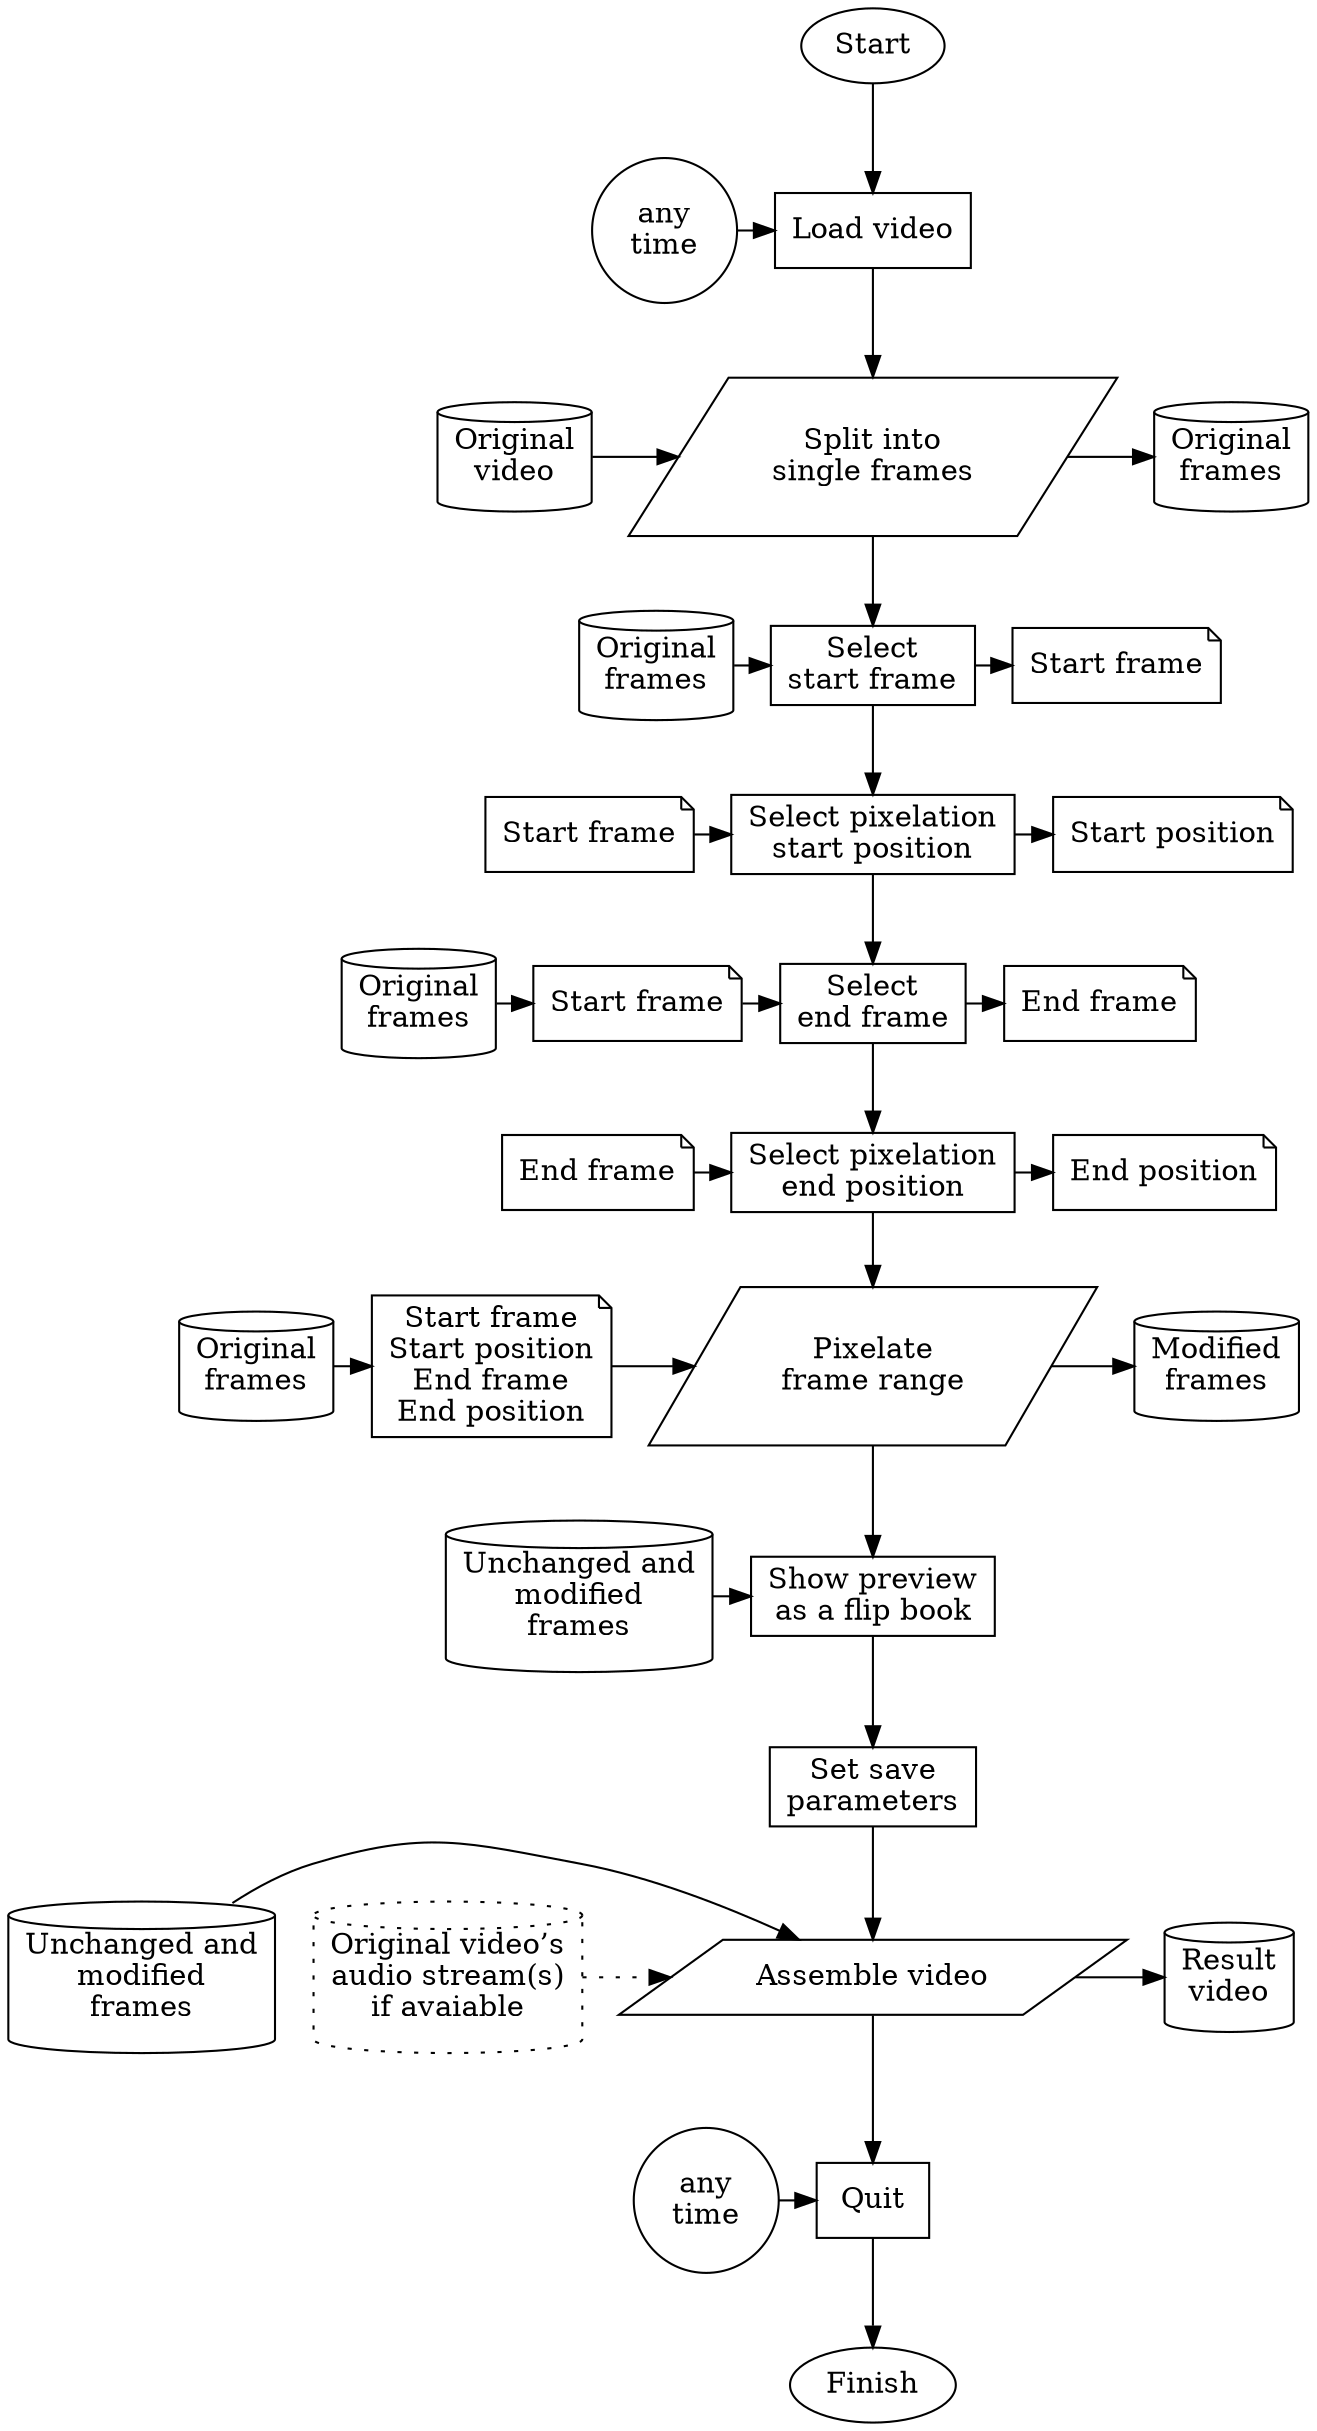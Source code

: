 digraph "pixelate-videos generic workflow" {

load_video[label="Load video", shape=rect]
split_video[label="Split into\nsingle frames", shape=parallelogram]
start_frame[label="Select\nstart frame", shape=rect]
start_position[label="Select pixelation\nstart position", shape=rect]
end_frame[label="Select\nend frame", shape=rect]
end_position[label="Select pixelation\nend position", shape=rect]
apply_pixelation[label="Pixelate\nframe range", shape=parallelogram]
show_preview[label="Show preview\nas a flip book", shape=rect]
set_save_params[label="Set save\nparameters", shape=rect]
save_video[label="Assemble video", shape=parallelogram]
quit[label="Quit", shape=rect]

in_original_video[label="Original\nvideo", shape=cylinder]
out_original_frames[label="Original\nframes", shape=cylinder]
out_start_frame[label="Start frame", shape=note]
in_start_frame_1[label="Start frame", shape=note]
in_start_frame_2[label="Start frame", shape=note]
out_start_position[label="Start position", shape=note]
out_end_frame[label="End frame", shape=note]
in_end_frame[label="End frame", shape=note]
out_end_position[label="End position", shape=note]
in_frames_and_positions[label="Start frame\nStart position\nEnd frame\nEnd position", shape=note]
in_original_frames_1[label="Original\nframes", shape=cylinder]
in_original_frames_2[label="Original\nframes", shape=cylinder]
in_original_frames_3[label="Original\nframes", shape=cylinder]
out_modified_frames[label="Modified\nframes", shape=cylinder]
in_modified_frames_1[label="Unchanged and\nmodified\nframes", shape=cylinder]
in_modified_frames_2[label="Unchanged and\nmodified\nframes", shape=cylinder]
in_original_audio_stream[label="Original video’s\naudio stream(s)\nif avaiable", shape=cylinder, style=dotted]
out_result_video[label="Result\nvideo", shape=cylinder]

anytime_load[label="any\ntime", shape=circle]
anytime_quit[label="any\ntime", shape=circle]
/*
anytime_after_start_position[label="all\nlater\nsteps", shape=circle]
anytime_after_end_position[label="all\nlater\nsteps", shape=circle]
*/

{rank=same; in_original_video; split_video; out_original_frames}
{rank=same; start_frame; out_start_frame}
{rank=same; in_original_frames_1; start_frame; out_start_frame}
{rank=same; in_start_frame_1; start_position; out_start_position}
{rank=same; in_original_frames_2; in_start_frame_2; end_frame; out_end_frame}
{rank=same; in_end_frame; end_position; out_end_position}
{rank=same; in_original_frames_3; in_frames_and_positions; apply_pixelation; out_modified_frames}
{rank=same; in_modified_frames_1; show_preview}
{rank=same; in_original_audio_stream; in_modified_frames_2; save_video; out_result_video}

{rank=same; anytime_load; load_video}
{rank=same; anytime_quit; quit}

Start -> load_video;
load_video -> split_video;
in_original_video -> split_video -> out_original_frames
split_video -> start_frame;
in_original_frames_1 -> start_frame -> out_start_frame
start_frame -> start_position;
in_start_frame_1 -> start_position -> out_start_position
start_position -> end_frame;
in_original_frames_2 -> in_start_frame_2 -> end_frame -> out_end_frame
end_frame -> end_position;
in_end_frame -> end_position -> out_end_position
end_position -> apply_pixelation;
in_original_frames_3 -> in_frames_and_positions -> apply_pixelation -> out_modified_frames
apply_pixelation -> show_preview;
in_modified_frames_1 -> show_preview
show_preview -> set_save_params;
set_save_params -> save_video
in_original_audio_stream -> save_video[style=dotted]
in_modified_frames_2 -> save_video -> out_result_video
save_video -> quit

anytime_load -> load_video;
/* anytime_after_start_position -> start_frame
anytime_after_end_position -> end_frame */
anytime_quit -> quit;
quit -> Finish;

}